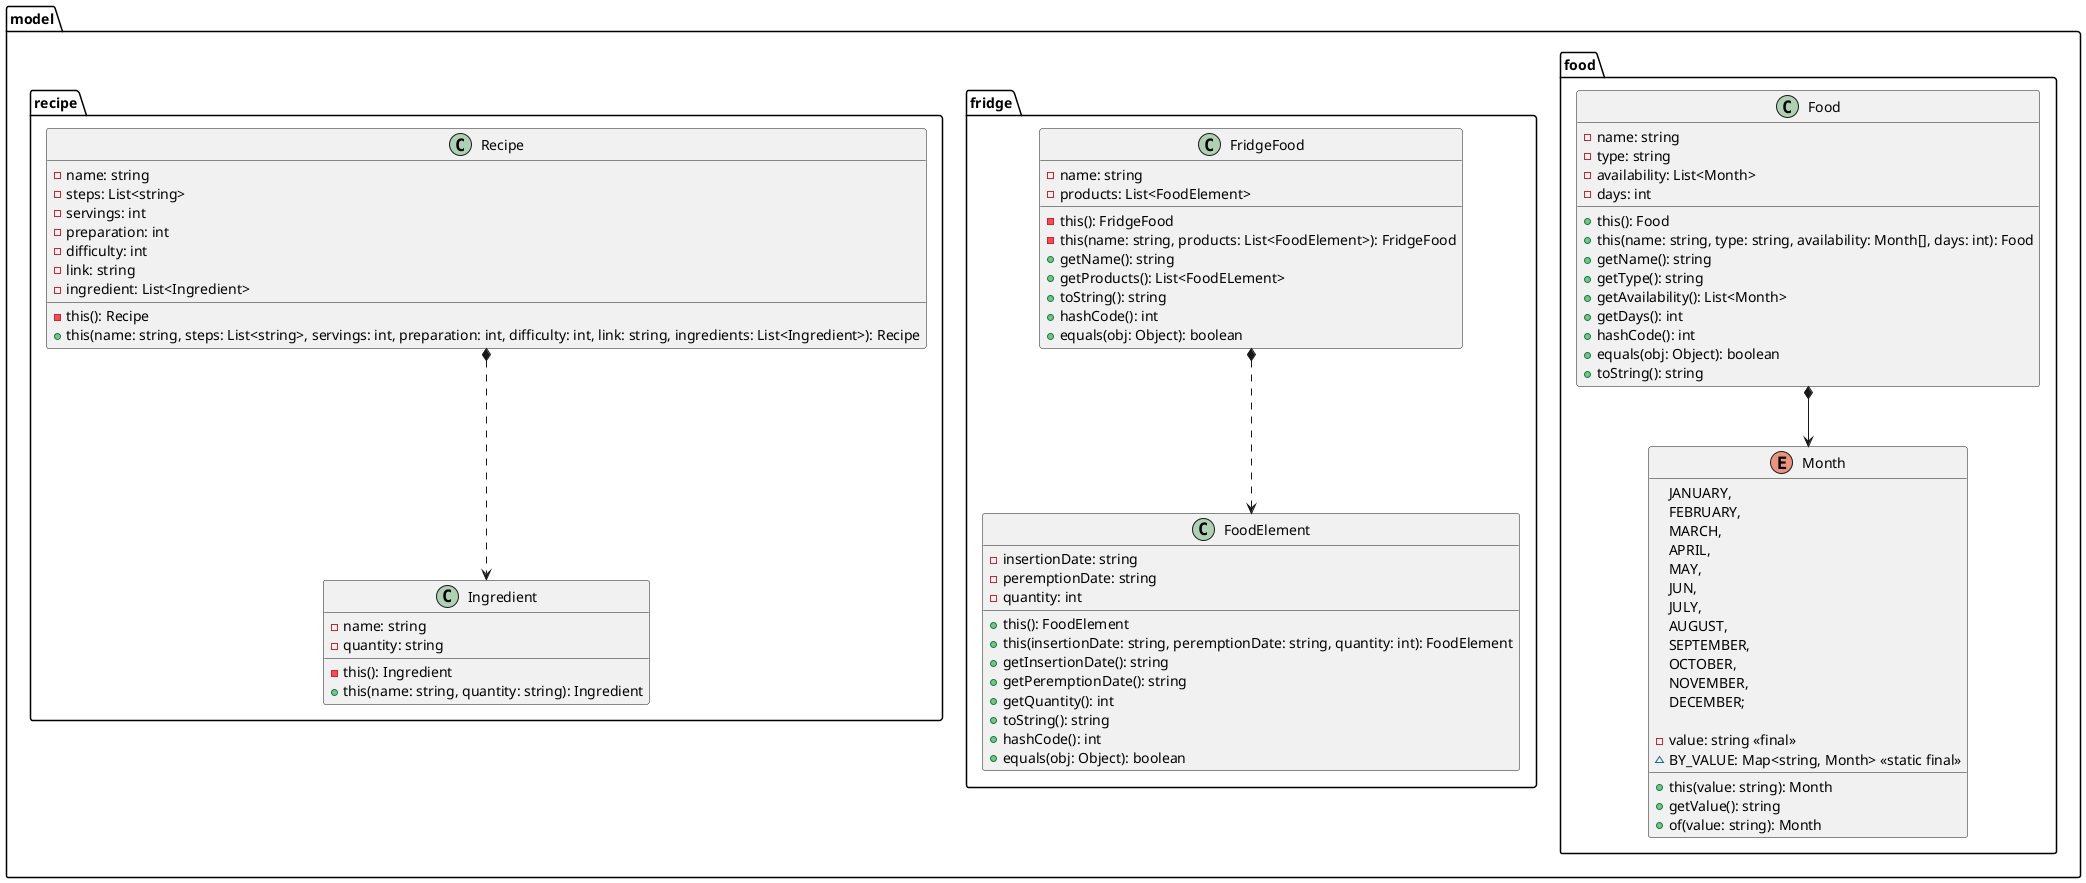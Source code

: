 @startuml model
package model {
    package food {
        enum Month {
            JANUARY,
            FEBRUARY,
            MARCH,
            APRIL,
            MAY,
            JUN,
            JULY,
            AUGUST,
            SEPTEMBER,
            OCTOBER,
            NOVEMBER,
            DECEMBER;

            - value: string <<final>>
            ~ BY_VALUE: Map<string, Month> <<static final>>
            + this(value: string): Month
            + getValue(): string
            + of(value: string): Month
        }
    
        class Food {
            - name: string
            - type: string
            - availability: List<Month>
            - days: int
            + this(): Food
            + this(name: string, type: string, availability: Month[], days: int): Food
            + getName(): string
            + getType(): string
            + getAvailability(): List<Month>
            + getDays(): int
            + hashCode(): int
            + equals(obj: Object): boolean
            + toString(): string
        }
    }

    package fridge {
        class FoodElement {
            - insertionDate: string
            - peremptionDate: string
            - quantity: int
            + this(): FoodElement
            + this(insertionDate: string, peremptionDate: string, quantity: int): FoodElement
            + getInsertionDate(): string
            + getPeremptionDate(): string
            + getQuantity(): int
            + toString(): string
            + hashCode(): int
            + equals(obj: Object): boolean
        }

        class FridgeFood {
            - name: string
            - products: List<FoodElement>
            - this(): FridgeFood
            - this(name: string, products: List<FoodElement>): FridgeFood
            + getName(): string
            + getProducts(): List<FoodELement>
            + toString(): string
            + hashCode(): int
            + equals(obj: Object): boolean
        }
    }

    package recipe {
        class Ingredient {
            - name: string
            - quantity: string
            - this(): Ingredient
            + this(name: string, quantity: string): Ingredient
        }

        class Recipe {
            - name: string 
            - steps: List<string> 
            - servings: int 
            - preparation: int 
            - difficulty: int 
            - link: string
            - ingredient: List<Ingredient>
            - this(): Recipe
            + this(name: string, steps: List<string>, servings: int, preparation: int, difficulty: int, link: string, ingredients: List<Ingredient>): Recipe
        }
    }

    Food *--> Month

    FridgeFood *..> FoodElement

    Recipe *..> Ingredient
}
    
@enduml